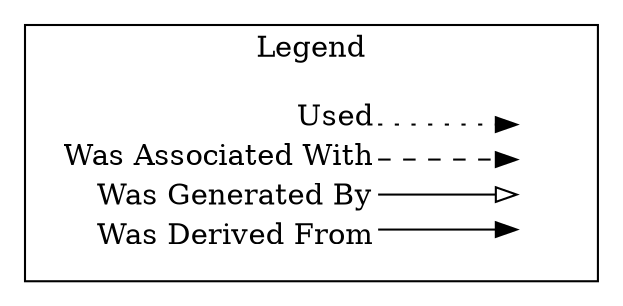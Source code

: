 digraph {
  rankdir=LR
  node [shape=plaintext]
  graph [splines=ortho]
  subgraph cluster_01 { 
    label = "Legend";
    key [label=<<table border="0" cellpadding="2" cellspacing="0" cellborder="0">
      <tr><td align="right" port="i1">Used</td></tr>
      <tr><td align="right" port="i2">Was Associated With</td></tr>
      <tr><td align="right" port="i3">Was Generated By</td></tr>
      <tr><td align="right" port="i4">Was Derived From</td></tr>
      </table>>]
    key2 [label=<<table border="0" cellpadding="2" cellspacing="0" cellborder="0">
      <tr><td port="i1">&nbsp;</td></tr>
      <tr><td port="i2">&nbsp;</td></tr>
      <tr><td port="i3">&nbsp;</td></tr>
      <tr><td port="i4">&nbsp;</td></tr>
      </table>>]
    key:i1:e -> key2:i1:w []
    key:i2:e -> key2:i2:w [arrowhead="empty"]
    key:i3:e -> key2:i3:w [style=dashed]
    key:i4:e -> key2:i4:w [style=dotted]
  }
}